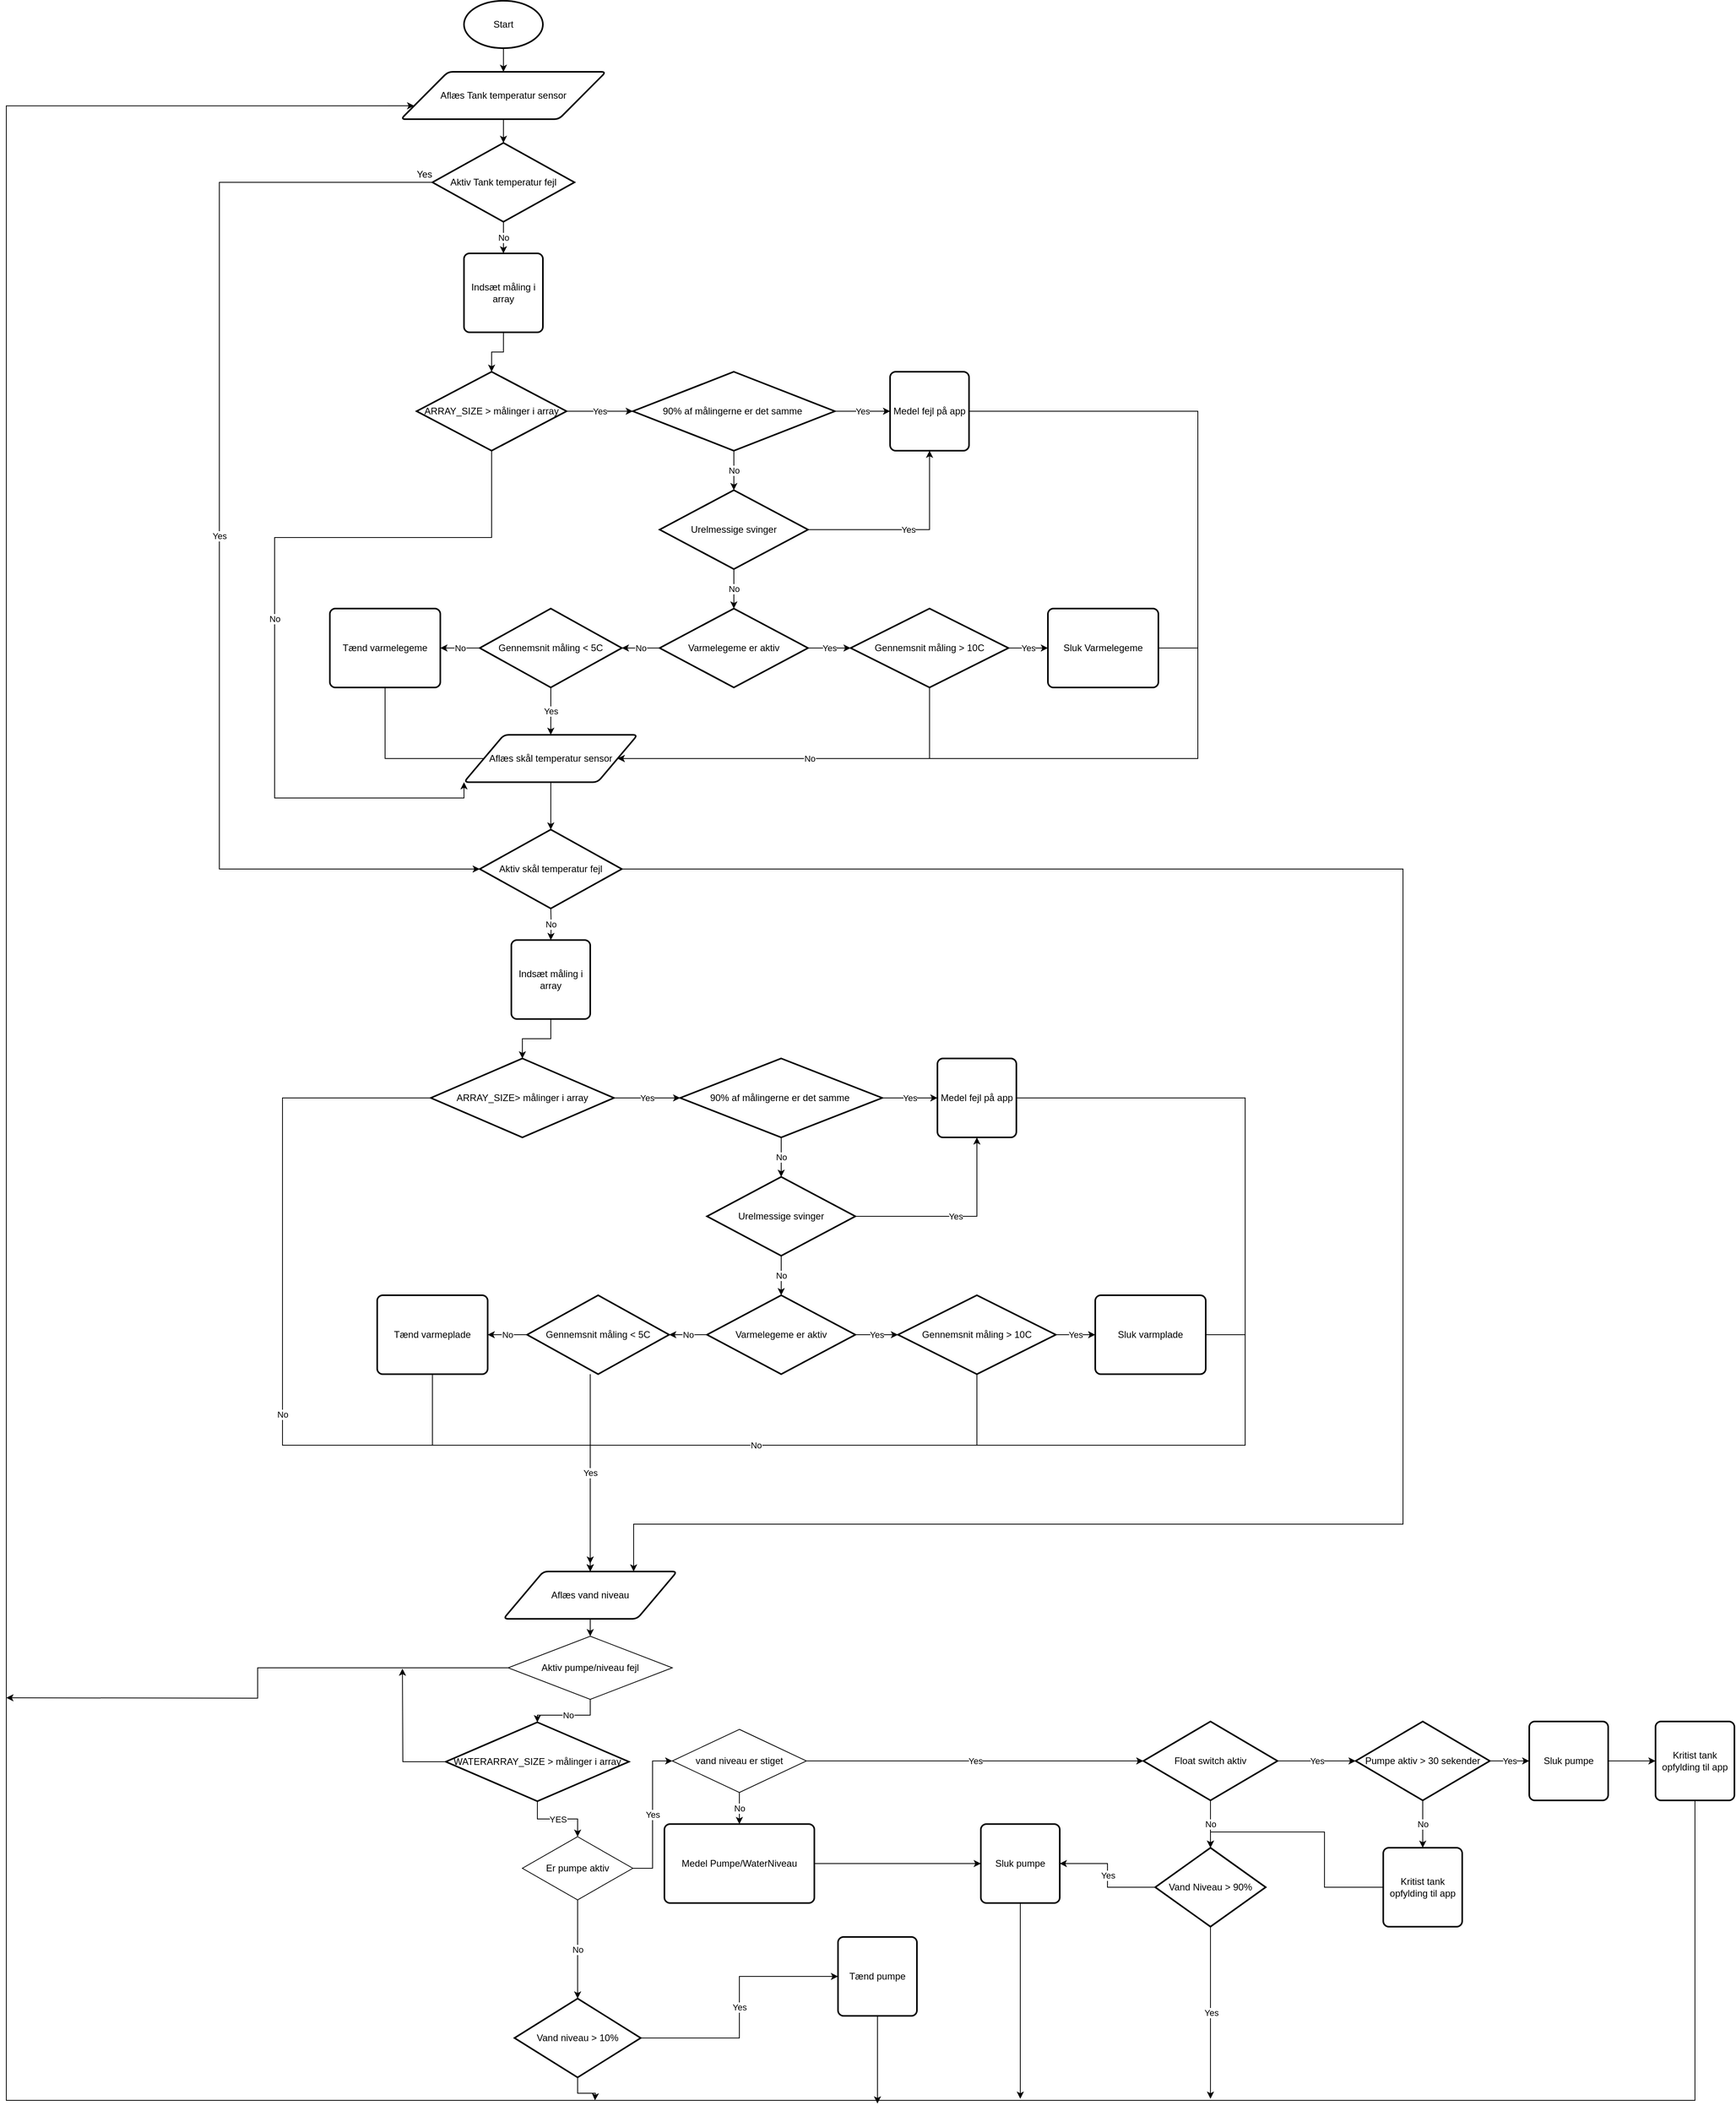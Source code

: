 <mxfile version="14.6.13" type="device"><diagram id="C5RBs43oDa-KdzZeNtuy" name="Page-1"><mxGraphModel dx="860" dy="805" grid="0" gridSize="10" guides="0" tooltips="1" connect="1" arrows="1" fold="1" page="0" pageScale="1" pageWidth="827" pageHeight="1169" math="0" shadow="0"><root><mxCell id="WIyWlLk6GJQsqaUBKTNV-0"/><mxCell id="WIyWlLk6GJQsqaUBKTNV-1" parent="WIyWlLk6GJQsqaUBKTNV-0"/><mxCell id="MesOfrP5KmJvYTCBlp2O-10" style="edgeStyle=orthogonalEdgeStyle;rounded=0;orthogonalLoop=1;jettySize=auto;html=1;entryX=0.5;entryY=0;entryDx=0;entryDy=0;" parent="WIyWlLk6GJQsqaUBKTNV-1" source="7V2QRdLQ-lq2spI-1FMZ-0" target="7V2QRdLQ-lq2spI-1FMZ-1" edge="1"><mxGeometry relative="1" as="geometry"/></mxCell><mxCell id="7V2QRdLQ-lq2spI-1FMZ-0" value="Start" style="strokeWidth=2;html=1;shape=mxgraph.flowchart.start_1;whiteSpace=wrap;" parent="WIyWlLk6GJQsqaUBKTNV-1" vertex="1"><mxGeometry x="200" y="100" width="100" height="60" as="geometry"/></mxCell><mxCell id="MesOfrP5KmJvYTCBlp2O-11" style="edgeStyle=orthogonalEdgeStyle;rounded=0;orthogonalLoop=1;jettySize=auto;html=1;entryX=0.5;entryY=0;entryDx=0;entryDy=0;entryPerimeter=0;" parent="WIyWlLk6GJQsqaUBKTNV-1" source="7V2QRdLQ-lq2spI-1FMZ-1" target="7V2QRdLQ-lq2spI-1FMZ-2" edge="1"><mxGeometry relative="1" as="geometry"/></mxCell><mxCell id="7V2QRdLQ-lq2spI-1FMZ-1" value="Aflæs Tank temperatur sensor" style="shape=parallelogram;html=1;strokeWidth=2;perimeter=parallelogramPerimeter;whiteSpace=wrap;rounded=1;arcSize=12;size=0.23;" parent="WIyWlLk6GJQsqaUBKTNV-1" vertex="1"><mxGeometry x="120" y="190" width="260" height="60" as="geometry"/></mxCell><mxCell id="MesOfrP5KmJvYTCBlp2O-12" value="No" style="edgeStyle=orthogonalEdgeStyle;rounded=0;orthogonalLoop=1;jettySize=auto;html=1;entryX=0.5;entryY=0;entryDx=0;entryDy=0;" parent="WIyWlLk6GJQsqaUBKTNV-1" source="7V2QRdLQ-lq2spI-1FMZ-2" target="7V2QRdLQ-lq2spI-1FMZ-3" edge="1"><mxGeometry relative="1" as="geometry"/></mxCell><mxCell id="MesOfrP5KmJvYTCBlp2O-28" value="Yes" style="edgeStyle=orthogonalEdgeStyle;rounded=0;orthogonalLoop=1;jettySize=auto;html=1;entryX=0;entryY=0.5;entryDx=0;entryDy=0;endArrow=classic;endFill=1;entryPerimeter=0;exitX=0.117;exitY=0.62;exitDx=0;exitDy=0;exitPerimeter=0;" parent="WIyWlLk6GJQsqaUBKTNV-1" source="7V2QRdLQ-lq2spI-1FMZ-2" target="MesOfrP5KmJvYTCBlp2O-9" edge="1"><mxGeometry relative="1" as="geometry"><mxPoint x="120" y="340" as="sourcePoint"/><Array as="points"><mxPoint x="181" y="330"/><mxPoint x="-110" y="330"/><mxPoint x="-110" y="1200"/></Array></mxGeometry></mxCell><mxCell id="7V2QRdLQ-lq2spI-1FMZ-2" value="Aktiv Tank temperatur fejl" style="strokeWidth=2;html=1;shape=mxgraph.flowchart.decision;whiteSpace=wrap;" parent="WIyWlLk6GJQsqaUBKTNV-1" vertex="1"><mxGeometry x="160" y="280" width="180" height="100" as="geometry"/></mxCell><mxCell id="MesOfrP5KmJvYTCBlp2O-13" style="edgeStyle=orthogonalEdgeStyle;rounded=0;orthogonalLoop=1;jettySize=auto;html=1;entryX=0.5;entryY=0;entryDx=0;entryDy=0;entryPerimeter=0;" parent="WIyWlLk6GJQsqaUBKTNV-1" source="7V2QRdLQ-lq2spI-1FMZ-3" target="7V2QRdLQ-lq2spI-1FMZ-4" edge="1"><mxGeometry relative="1" as="geometry"/></mxCell><mxCell id="7V2QRdLQ-lq2spI-1FMZ-3" value="Indsæt måling i array" style="rounded=1;whiteSpace=wrap;html=1;absoluteArcSize=1;arcSize=14;strokeWidth=2;" parent="WIyWlLk6GJQsqaUBKTNV-1" vertex="1"><mxGeometry x="200" y="420" width="100" height="100" as="geometry"/></mxCell><mxCell id="MesOfrP5KmJvYTCBlp2O-14" value="Yes" style="edgeStyle=orthogonalEdgeStyle;rounded=0;orthogonalLoop=1;jettySize=auto;html=1;entryX=0;entryY=0.5;entryDx=0;entryDy=0;entryPerimeter=0;" parent="WIyWlLk6GJQsqaUBKTNV-1" source="7V2QRdLQ-lq2spI-1FMZ-4" target="7V2QRdLQ-lq2spI-1FMZ-5" edge="1"><mxGeometry relative="1" as="geometry"/></mxCell><mxCell id="MesOfrP5KmJvYTCBlp2O-102" value="No" style="edgeStyle=orthogonalEdgeStyle;rounded=0;orthogonalLoop=1;jettySize=auto;html=1;entryX=0;entryY=1;entryDx=0;entryDy=0;endArrow=classic;endFill=1;exitX=0.5;exitY=1;exitDx=0;exitDy=0;exitPerimeter=0;" parent="WIyWlLk6GJQsqaUBKTNV-1" source="7V2QRdLQ-lq2spI-1FMZ-4" target="MesOfrP5KmJvYTCBlp2O-8" edge="1"><mxGeometry relative="1" as="geometry"><Array as="points"><mxPoint x="235" y="780"/><mxPoint x="-40" y="780"/><mxPoint x="-40" y="1110"/><mxPoint x="200" y="1110"/></Array></mxGeometry></mxCell><mxCell id="7V2QRdLQ-lq2spI-1FMZ-4" value="ARRAY_SIZE &amp;gt; målinger i array" style="strokeWidth=2;html=1;shape=mxgraph.flowchart.decision;whiteSpace=wrap;" parent="WIyWlLk6GJQsqaUBKTNV-1" vertex="1"><mxGeometry x="140" y="570" width="190" height="100" as="geometry"/></mxCell><mxCell id="MesOfrP5KmJvYTCBlp2O-15" value="Yes" style="edgeStyle=orthogonalEdgeStyle;rounded=0;orthogonalLoop=1;jettySize=auto;html=1;entryX=0;entryY=0.5;entryDx=0;entryDy=0;" parent="WIyWlLk6GJQsqaUBKTNV-1" source="7V2QRdLQ-lq2spI-1FMZ-5" target="MesOfrP5KmJvYTCBlp2O-0" edge="1"><mxGeometry relative="1" as="geometry"/></mxCell><mxCell id="MesOfrP5KmJvYTCBlp2O-16" value="No" style="edgeStyle=orthogonalEdgeStyle;rounded=0;orthogonalLoop=1;jettySize=auto;html=1;entryX=0.5;entryY=0;entryDx=0;entryDy=0;entryPerimeter=0;" parent="WIyWlLk6GJQsqaUBKTNV-1" source="7V2QRdLQ-lq2spI-1FMZ-5" target="MesOfrP5KmJvYTCBlp2O-1" edge="1"><mxGeometry relative="1" as="geometry"/></mxCell><mxCell id="7V2QRdLQ-lq2spI-1FMZ-5" value="90% af målingerne er det samme&amp;nbsp;" style="strokeWidth=2;html=1;shape=mxgraph.flowchart.decision;whiteSpace=wrap;" parent="WIyWlLk6GJQsqaUBKTNV-1" vertex="1"><mxGeometry x="414" y="570" width="256" height="100" as="geometry"/></mxCell><mxCell id="MesOfrP5KmJvYTCBlp2O-25" style="edgeStyle=orthogonalEdgeStyle;rounded=0;orthogonalLoop=1;jettySize=auto;html=1;entryX=1;entryY=0.5;entryDx=0;entryDy=0;" parent="WIyWlLk6GJQsqaUBKTNV-1" source="MesOfrP5KmJvYTCBlp2O-0" target="MesOfrP5KmJvYTCBlp2O-8" edge="1"><mxGeometry relative="1" as="geometry"><Array as="points"><mxPoint x="1130" y="620"/><mxPoint x="1130" y="1060"/></Array></mxGeometry></mxCell><mxCell id="MesOfrP5KmJvYTCBlp2O-0" value="Medel fejl på app" style="rounded=1;whiteSpace=wrap;html=1;absoluteArcSize=1;arcSize=14;strokeWidth=2;" parent="WIyWlLk6GJQsqaUBKTNV-1" vertex="1"><mxGeometry x="740" y="570" width="100" height="100" as="geometry"/></mxCell><mxCell id="MesOfrP5KmJvYTCBlp2O-17" value="Yes" style="edgeStyle=orthogonalEdgeStyle;rounded=0;orthogonalLoop=1;jettySize=auto;html=1;entryX=0.5;entryY=1;entryDx=0;entryDy=0;" parent="WIyWlLk6GJQsqaUBKTNV-1" source="MesOfrP5KmJvYTCBlp2O-1" target="MesOfrP5KmJvYTCBlp2O-0" edge="1"><mxGeometry relative="1" as="geometry"/></mxCell><mxCell id="MesOfrP5KmJvYTCBlp2O-18" value="No" style="edgeStyle=orthogonalEdgeStyle;rounded=0;orthogonalLoop=1;jettySize=auto;html=1;entryX=0.5;entryY=0;entryDx=0;entryDy=0;entryPerimeter=0;" parent="WIyWlLk6GJQsqaUBKTNV-1" source="MesOfrP5KmJvYTCBlp2O-1" target="MesOfrP5KmJvYTCBlp2O-2" edge="1"><mxGeometry relative="1" as="geometry"/></mxCell><mxCell id="MesOfrP5KmJvYTCBlp2O-1" value="Urelmessige svinger" style="strokeWidth=2;html=1;shape=mxgraph.flowchart.decision;whiteSpace=wrap;" parent="WIyWlLk6GJQsqaUBKTNV-1" vertex="1"><mxGeometry x="448" y="720" width="188" height="100" as="geometry"/></mxCell><mxCell id="MesOfrP5KmJvYTCBlp2O-19" value="No" style="edgeStyle=orthogonalEdgeStyle;rounded=0;orthogonalLoop=1;jettySize=auto;html=1;entryX=1;entryY=0.5;entryDx=0;entryDy=0;entryPerimeter=0;" parent="WIyWlLk6GJQsqaUBKTNV-1" source="MesOfrP5KmJvYTCBlp2O-2" target="MesOfrP5KmJvYTCBlp2O-5" edge="1"><mxGeometry relative="1" as="geometry"/></mxCell><mxCell id="MesOfrP5KmJvYTCBlp2O-22" value="Yes" style="edgeStyle=orthogonalEdgeStyle;rounded=0;orthogonalLoop=1;jettySize=auto;html=1;entryX=0;entryY=0.5;entryDx=0;entryDy=0;entryPerimeter=0;" parent="WIyWlLk6GJQsqaUBKTNV-1" source="MesOfrP5KmJvYTCBlp2O-2" target="MesOfrP5KmJvYTCBlp2O-3" edge="1"><mxGeometry relative="1" as="geometry"/></mxCell><mxCell id="MesOfrP5KmJvYTCBlp2O-2" value="Varmelegeme er aktiv" style="strokeWidth=2;html=1;shape=mxgraph.flowchart.decision;whiteSpace=wrap;" parent="WIyWlLk6GJQsqaUBKTNV-1" vertex="1"><mxGeometry x="448" y="870" width="188" height="100" as="geometry"/></mxCell><mxCell id="MesOfrP5KmJvYTCBlp2O-23" value="Yes" style="edgeStyle=orthogonalEdgeStyle;rounded=0;orthogonalLoop=1;jettySize=auto;html=1;entryX=0;entryY=0.5;entryDx=0;entryDy=0;" parent="WIyWlLk6GJQsqaUBKTNV-1" source="MesOfrP5KmJvYTCBlp2O-3" target="MesOfrP5KmJvYTCBlp2O-4" edge="1"><mxGeometry relative="1" as="geometry"/></mxCell><mxCell id="MesOfrP5KmJvYTCBlp2O-24" value="No" style="edgeStyle=orthogonalEdgeStyle;rounded=0;orthogonalLoop=1;jettySize=auto;html=1;entryX=1;entryY=0.5;entryDx=0;entryDy=0;" parent="WIyWlLk6GJQsqaUBKTNV-1" source="MesOfrP5KmJvYTCBlp2O-3" target="MesOfrP5KmJvYTCBlp2O-8" edge="1"><mxGeometry relative="1" as="geometry"><Array as="points"><mxPoint x="790" y="1060"/></Array></mxGeometry></mxCell><mxCell id="MesOfrP5KmJvYTCBlp2O-3" value="Gennemsnit måling &amp;gt; 10C" style="strokeWidth=2;html=1;shape=mxgraph.flowchart.decision;whiteSpace=wrap;" parent="WIyWlLk6GJQsqaUBKTNV-1" vertex="1"><mxGeometry x="690" y="870" width="200" height="100" as="geometry"/></mxCell><mxCell id="MesOfrP5KmJvYTCBlp2O-26" style="edgeStyle=orthogonalEdgeStyle;rounded=0;orthogonalLoop=1;jettySize=auto;html=1;endArrow=none;endFill=0;" parent="WIyWlLk6GJQsqaUBKTNV-1" source="MesOfrP5KmJvYTCBlp2O-4" edge="1"><mxGeometry relative="1" as="geometry"><mxPoint x="1130" y="920" as="targetPoint"/></mxGeometry></mxCell><mxCell id="MesOfrP5KmJvYTCBlp2O-4" value="Sluk Varmelegeme" style="rounded=1;whiteSpace=wrap;html=1;absoluteArcSize=1;arcSize=14;strokeWidth=2;" parent="WIyWlLk6GJQsqaUBKTNV-1" vertex="1"><mxGeometry x="940" y="870" width="140" height="100" as="geometry"/></mxCell><mxCell id="MesOfrP5KmJvYTCBlp2O-20" value="No" style="edgeStyle=orthogonalEdgeStyle;rounded=0;orthogonalLoop=1;jettySize=auto;html=1;" parent="WIyWlLk6GJQsqaUBKTNV-1" source="MesOfrP5KmJvYTCBlp2O-5" target="MesOfrP5KmJvYTCBlp2O-6" edge="1"><mxGeometry relative="1" as="geometry"/></mxCell><mxCell id="MesOfrP5KmJvYTCBlp2O-21" value="Yes" style="edgeStyle=orthogonalEdgeStyle;rounded=0;orthogonalLoop=1;jettySize=auto;html=1;entryX=0.5;entryY=0;entryDx=0;entryDy=0;" parent="WIyWlLk6GJQsqaUBKTNV-1" source="MesOfrP5KmJvYTCBlp2O-5" target="MesOfrP5KmJvYTCBlp2O-8" edge="1"><mxGeometry relative="1" as="geometry"/></mxCell><mxCell id="MesOfrP5KmJvYTCBlp2O-5" value="Gennemsnit måling &amp;lt; 5C" style="strokeWidth=2;html=1;shape=mxgraph.flowchart.decision;whiteSpace=wrap;" parent="WIyWlLk6GJQsqaUBKTNV-1" vertex="1"><mxGeometry x="220" y="870" width="180" height="100" as="geometry"/></mxCell><mxCell id="MesOfrP5KmJvYTCBlp2O-27" style="edgeStyle=orthogonalEdgeStyle;rounded=0;orthogonalLoop=1;jettySize=auto;html=1;entryX=0;entryY=0.5;entryDx=0;entryDy=0;endArrow=none;endFill=0;" parent="WIyWlLk6GJQsqaUBKTNV-1" source="MesOfrP5KmJvYTCBlp2O-6" target="MesOfrP5KmJvYTCBlp2O-8" edge="1"><mxGeometry relative="1" as="geometry"><Array as="points"><mxPoint x="100" y="1060"/></Array></mxGeometry></mxCell><mxCell id="MesOfrP5KmJvYTCBlp2O-6" value="Tænd varmelegeme" style="rounded=1;whiteSpace=wrap;html=1;absoluteArcSize=1;arcSize=14;strokeWidth=2;" parent="WIyWlLk6GJQsqaUBKTNV-1" vertex="1"><mxGeometry x="30" y="870" width="140" height="100" as="geometry"/></mxCell><mxCell id="MesOfrP5KmJvYTCBlp2O-30" style="edgeStyle=orthogonalEdgeStyle;rounded=0;orthogonalLoop=1;jettySize=auto;html=1;entryX=0.5;entryY=0;entryDx=0;entryDy=0;entryPerimeter=0;endArrow=classic;endFill=1;" parent="WIyWlLk6GJQsqaUBKTNV-1" source="MesOfrP5KmJvYTCBlp2O-8" target="MesOfrP5KmJvYTCBlp2O-9" edge="1"><mxGeometry relative="1" as="geometry"/></mxCell><mxCell id="MesOfrP5KmJvYTCBlp2O-8" value="Aflæs skål temperatur sensor" style="shape=parallelogram;html=1;strokeWidth=2;perimeter=parallelogramPerimeter;whiteSpace=wrap;rounded=1;arcSize=12;size=0.23;" parent="WIyWlLk6GJQsqaUBKTNV-1" vertex="1"><mxGeometry x="200" y="1030" width="220" height="60" as="geometry"/></mxCell><mxCell id="MesOfrP5KmJvYTCBlp2O-101" style="edgeStyle=orthogonalEdgeStyle;rounded=0;orthogonalLoop=1;jettySize=auto;html=1;entryX=0.75;entryY=0;entryDx=0;entryDy=0;endArrow=classic;endFill=1;" parent="WIyWlLk6GJQsqaUBKTNV-1" source="MesOfrP5KmJvYTCBlp2O-9" target="MesOfrP5KmJvYTCBlp2O-59" edge="1"><mxGeometry relative="1" as="geometry"><Array as="points"><mxPoint x="1390" y="1200"/><mxPoint x="1390" y="2030"/><mxPoint x="415" y="2030"/></Array></mxGeometry></mxCell><mxCell id="MesOfrP5KmJvYTCBlp2O-9" value="Aktiv skål temperatur fejl" style="strokeWidth=2;html=1;shape=mxgraph.flowchart.decision;whiteSpace=wrap;" parent="WIyWlLk6GJQsqaUBKTNV-1" vertex="1"><mxGeometry x="220" y="1150" width="180" height="100" as="geometry"/></mxCell><mxCell id="MesOfrP5KmJvYTCBlp2O-29" value="Yes" style="text;html=1;strokeColor=none;fillColor=none;align=center;verticalAlign=middle;whiteSpace=wrap;rounded=0;" parent="WIyWlLk6GJQsqaUBKTNV-1" vertex="1"><mxGeometry x="130" y="310" width="40" height="20" as="geometry"/></mxCell><mxCell id="MesOfrP5KmJvYTCBlp2O-31" value="No" style="edgeStyle=orthogonalEdgeStyle;rounded=0;orthogonalLoop=1;jettySize=auto;html=1;entryX=0.5;entryY=0;entryDx=0;entryDy=0;" parent="WIyWlLk6GJQsqaUBKTNV-1" target="MesOfrP5KmJvYTCBlp2O-34" edge="1"><mxGeometry relative="1" as="geometry"><mxPoint x="310" y="1250" as="sourcePoint"/></mxGeometry></mxCell><mxCell id="MesOfrP5KmJvYTCBlp2O-33" style="edgeStyle=orthogonalEdgeStyle;rounded=0;orthogonalLoop=1;jettySize=auto;html=1;entryX=0.5;entryY=0;entryDx=0;entryDy=0;entryPerimeter=0;" parent="WIyWlLk6GJQsqaUBKTNV-1" source="MesOfrP5KmJvYTCBlp2O-34" target="MesOfrP5KmJvYTCBlp2O-36" edge="1"><mxGeometry relative="1" as="geometry"/></mxCell><mxCell id="MesOfrP5KmJvYTCBlp2O-34" value="Indsæt måling i array" style="rounded=1;whiteSpace=wrap;html=1;absoluteArcSize=1;arcSize=14;strokeWidth=2;" parent="WIyWlLk6GJQsqaUBKTNV-1" vertex="1"><mxGeometry x="260" y="1290" width="100" height="100" as="geometry"/></mxCell><mxCell id="MesOfrP5KmJvYTCBlp2O-35" value="Yes" style="edgeStyle=orthogonalEdgeStyle;rounded=0;orthogonalLoop=1;jettySize=auto;html=1;entryX=0;entryY=0.5;entryDx=0;entryDy=0;entryPerimeter=0;" parent="WIyWlLk6GJQsqaUBKTNV-1" source="MesOfrP5KmJvYTCBlp2O-36" target="MesOfrP5KmJvYTCBlp2O-39" edge="1"><mxGeometry relative="1" as="geometry"/></mxCell><mxCell id="MesOfrP5KmJvYTCBlp2O-62" value="No" style="edgeStyle=orthogonalEdgeStyle;rounded=0;orthogonalLoop=1;jettySize=auto;html=1;entryX=0.5;entryY=0;entryDx=0;entryDy=0;endArrow=classic;endFill=1;" parent="WIyWlLk6GJQsqaUBKTNV-1" source="MesOfrP5KmJvYTCBlp2O-36" target="MesOfrP5KmJvYTCBlp2O-59" edge="1"><mxGeometry relative="1" as="geometry"><Array as="points"><mxPoint x="-30" y="1490"/><mxPoint x="-30" y="1930"/><mxPoint x="360" y="1930"/></Array></mxGeometry></mxCell><mxCell id="MesOfrP5KmJvYTCBlp2O-36" value="ARRAY_SIZE&amp;gt; målinger i array" style="strokeWidth=2;html=1;shape=mxgraph.flowchart.decision;whiteSpace=wrap;" parent="WIyWlLk6GJQsqaUBKTNV-1" vertex="1"><mxGeometry x="158" y="1440" width="232" height="100" as="geometry"/></mxCell><mxCell id="MesOfrP5KmJvYTCBlp2O-37" value="Yes" style="edgeStyle=orthogonalEdgeStyle;rounded=0;orthogonalLoop=1;jettySize=auto;html=1;entryX=0;entryY=0.5;entryDx=0;entryDy=0;" parent="WIyWlLk6GJQsqaUBKTNV-1" source="MesOfrP5KmJvYTCBlp2O-39" target="MesOfrP5KmJvYTCBlp2O-41" edge="1"><mxGeometry relative="1" as="geometry"/></mxCell><mxCell id="MesOfrP5KmJvYTCBlp2O-38" value="No" style="edgeStyle=orthogonalEdgeStyle;rounded=0;orthogonalLoop=1;jettySize=auto;html=1;entryX=0.5;entryY=0;entryDx=0;entryDy=0;entryPerimeter=0;" parent="WIyWlLk6GJQsqaUBKTNV-1" source="MesOfrP5KmJvYTCBlp2O-39" target="MesOfrP5KmJvYTCBlp2O-44" edge="1"><mxGeometry relative="1" as="geometry"/></mxCell><mxCell id="MesOfrP5KmJvYTCBlp2O-39" value="90% af målingerne er det samme&amp;nbsp;" style="strokeWidth=2;html=1;shape=mxgraph.flowchart.decision;whiteSpace=wrap;" parent="WIyWlLk6GJQsqaUBKTNV-1" vertex="1"><mxGeometry x="474" y="1440" width="256" height="100" as="geometry"/></mxCell><mxCell id="MesOfrP5KmJvYTCBlp2O-40" style="edgeStyle=orthogonalEdgeStyle;rounded=0;orthogonalLoop=1;jettySize=auto;html=1;" parent="WIyWlLk6GJQsqaUBKTNV-1" source="MesOfrP5KmJvYTCBlp2O-41" edge="1"><mxGeometry relative="1" as="geometry"><Array as="points"><mxPoint x="1190" y="1490"/><mxPoint x="1190" y="1930"/></Array><mxPoint x="360" y="2080" as="targetPoint"/></mxGeometry></mxCell><mxCell id="MesOfrP5KmJvYTCBlp2O-41" value="Medel fejl på app" style="rounded=1;whiteSpace=wrap;html=1;absoluteArcSize=1;arcSize=14;strokeWidth=2;" parent="WIyWlLk6GJQsqaUBKTNV-1" vertex="1"><mxGeometry x="800" y="1440" width="100" height="100" as="geometry"/></mxCell><mxCell id="MesOfrP5KmJvYTCBlp2O-42" value="Yes" style="edgeStyle=orthogonalEdgeStyle;rounded=0;orthogonalLoop=1;jettySize=auto;html=1;entryX=0.5;entryY=1;entryDx=0;entryDy=0;" parent="WIyWlLk6GJQsqaUBKTNV-1" source="MesOfrP5KmJvYTCBlp2O-44" target="MesOfrP5KmJvYTCBlp2O-41" edge="1"><mxGeometry relative="1" as="geometry"/></mxCell><mxCell id="MesOfrP5KmJvYTCBlp2O-43" value="No" style="edgeStyle=orthogonalEdgeStyle;rounded=0;orthogonalLoop=1;jettySize=auto;html=1;entryX=0.5;entryY=0;entryDx=0;entryDy=0;entryPerimeter=0;" parent="WIyWlLk6GJQsqaUBKTNV-1" source="MesOfrP5KmJvYTCBlp2O-44" target="MesOfrP5KmJvYTCBlp2O-47" edge="1"><mxGeometry relative="1" as="geometry"/></mxCell><mxCell id="MesOfrP5KmJvYTCBlp2O-44" value="Urelmessige svinger" style="strokeWidth=2;html=1;shape=mxgraph.flowchart.decision;whiteSpace=wrap;" parent="WIyWlLk6GJQsqaUBKTNV-1" vertex="1"><mxGeometry x="508" y="1590" width="188" height="100" as="geometry"/></mxCell><mxCell id="MesOfrP5KmJvYTCBlp2O-45" value="No" style="edgeStyle=orthogonalEdgeStyle;rounded=0;orthogonalLoop=1;jettySize=auto;html=1;entryX=1;entryY=0.5;entryDx=0;entryDy=0;entryPerimeter=0;" parent="WIyWlLk6GJQsqaUBKTNV-1" source="MesOfrP5KmJvYTCBlp2O-47" target="MesOfrP5KmJvYTCBlp2O-55" edge="1"><mxGeometry relative="1" as="geometry"/></mxCell><mxCell id="MesOfrP5KmJvYTCBlp2O-46" value="Yes" style="edgeStyle=orthogonalEdgeStyle;rounded=0;orthogonalLoop=1;jettySize=auto;html=1;entryX=0;entryY=0.5;entryDx=0;entryDy=0;entryPerimeter=0;" parent="WIyWlLk6GJQsqaUBKTNV-1" source="MesOfrP5KmJvYTCBlp2O-47" target="MesOfrP5KmJvYTCBlp2O-50" edge="1"><mxGeometry relative="1" as="geometry"/></mxCell><mxCell id="MesOfrP5KmJvYTCBlp2O-47" value="Varmelegeme er aktiv" style="strokeWidth=2;html=1;shape=mxgraph.flowchart.decision;whiteSpace=wrap;" parent="WIyWlLk6GJQsqaUBKTNV-1" vertex="1"><mxGeometry x="508" y="1740" width="188" height="100" as="geometry"/></mxCell><mxCell id="MesOfrP5KmJvYTCBlp2O-48" value="Yes" style="edgeStyle=orthogonalEdgeStyle;rounded=0;orthogonalLoop=1;jettySize=auto;html=1;entryX=0;entryY=0.5;entryDx=0;entryDy=0;" parent="WIyWlLk6GJQsqaUBKTNV-1" source="MesOfrP5KmJvYTCBlp2O-50" target="MesOfrP5KmJvYTCBlp2O-52" edge="1"><mxGeometry relative="1" as="geometry"/></mxCell><mxCell id="MesOfrP5KmJvYTCBlp2O-49" value="No" style="edgeStyle=orthogonalEdgeStyle;rounded=0;orthogonalLoop=1;jettySize=auto;html=1;entryX=0.5;entryY=0;entryDx=0;entryDy=0;" parent="WIyWlLk6GJQsqaUBKTNV-1" source="MesOfrP5KmJvYTCBlp2O-50" target="MesOfrP5KmJvYTCBlp2O-59" edge="1"><mxGeometry relative="1" as="geometry"><Array as="points"><mxPoint x="850" y="1930"/><mxPoint x="360" y="1930"/></Array></mxGeometry></mxCell><mxCell id="MesOfrP5KmJvYTCBlp2O-50" value="Gennemsnit måling &amp;gt; 10C" style="strokeWidth=2;html=1;shape=mxgraph.flowchart.decision;whiteSpace=wrap;" parent="WIyWlLk6GJQsqaUBKTNV-1" vertex="1"><mxGeometry x="750" y="1740" width="200" height="100" as="geometry"/></mxCell><mxCell id="MesOfrP5KmJvYTCBlp2O-51" style="edgeStyle=orthogonalEdgeStyle;rounded=0;orthogonalLoop=1;jettySize=auto;html=1;endArrow=none;endFill=0;" parent="WIyWlLk6GJQsqaUBKTNV-1" source="MesOfrP5KmJvYTCBlp2O-52" edge="1"><mxGeometry relative="1" as="geometry"><mxPoint x="1190" y="1790" as="targetPoint"/></mxGeometry></mxCell><mxCell id="MesOfrP5KmJvYTCBlp2O-52" value="Sluk varmplade" style="rounded=1;whiteSpace=wrap;html=1;absoluteArcSize=1;arcSize=14;strokeWidth=2;" parent="WIyWlLk6GJQsqaUBKTNV-1" vertex="1"><mxGeometry x="1000" y="1740" width="140" height="100" as="geometry"/></mxCell><mxCell id="MesOfrP5KmJvYTCBlp2O-53" value="No" style="edgeStyle=orthogonalEdgeStyle;rounded=0;orthogonalLoop=1;jettySize=auto;html=1;" parent="WIyWlLk6GJQsqaUBKTNV-1" source="MesOfrP5KmJvYTCBlp2O-55" target="MesOfrP5KmJvYTCBlp2O-57" edge="1"><mxGeometry relative="1" as="geometry"/></mxCell><mxCell id="MesOfrP5KmJvYTCBlp2O-55" value="Gennemsnit måling &amp;lt; 5C" style="strokeWidth=2;html=1;shape=mxgraph.flowchart.decision;whiteSpace=wrap;" parent="WIyWlLk6GJQsqaUBKTNV-1" vertex="1"><mxGeometry x="280" y="1740" width="180" height="100" as="geometry"/></mxCell><mxCell id="MesOfrP5KmJvYTCBlp2O-56" style="edgeStyle=orthogonalEdgeStyle;rounded=0;orthogonalLoop=1;jettySize=auto;html=1;entryX=0.5;entryY=0;entryDx=0;entryDy=0;endArrow=none;endFill=0;" parent="WIyWlLk6GJQsqaUBKTNV-1" source="MesOfrP5KmJvYTCBlp2O-57" target="MesOfrP5KmJvYTCBlp2O-59" edge="1"><mxGeometry relative="1" as="geometry"><Array as="points"><mxPoint x="160" y="1930"/><mxPoint x="360" y="1930"/></Array></mxGeometry></mxCell><mxCell id="MesOfrP5KmJvYTCBlp2O-57" value="Tænd varmeplade" style="rounded=1;whiteSpace=wrap;html=1;absoluteArcSize=1;arcSize=14;strokeWidth=2;" parent="WIyWlLk6GJQsqaUBKTNV-1" vertex="1"><mxGeometry x="90" y="1740" width="140" height="100" as="geometry"/></mxCell><mxCell id="MesOfrP5KmJvYTCBlp2O-84" style="edgeStyle=orthogonalEdgeStyle;rounded=0;orthogonalLoop=1;jettySize=auto;html=1;endArrow=classic;endFill=1;" parent="WIyWlLk6GJQsqaUBKTNV-1" source="MesOfrP5KmJvYTCBlp2O-59" target="MesOfrP5KmJvYTCBlp2O-63" edge="1"><mxGeometry relative="1" as="geometry"/></mxCell><mxCell id="MesOfrP5KmJvYTCBlp2O-59" value="Aflæs vand niveau" style="shape=parallelogram;html=1;strokeWidth=2;perimeter=parallelogramPerimeter;whiteSpace=wrap;rounded=1;arcSize=12;size=0.23;" parent="WIyWlLk6GJQsqaUBKTNV-1" vertex="1"><mxGeometry x="250" y="2090" width="220" height="60" as="geometry"/></mxCell><mxCell id="MesOfrP5KmJvYTCBlp2O-85" value="No" style="edgeStyle=orthogonalEdgeStyle;rounded=0;orthogonalLoop=1;jettySize=auto;html=1;endArrow=classic;endFill=1;entryX=0.5;entryY=0;entryDx=0;entryDy=0;entryPerimeter=0;" parent="WIyWlLk6GJQsqaUBKTNV-1" source="MesOfrP5KmJvYTCBlp2O-63" target="3B18jM2qH5p1ORV3uabj-0" edge="1"><mxGeometry relative="1" as="geometry"><mxPoint x="183" y="2303" as="targetPoint"/></mxGeometry></mxCell><mxCell id="MesOfrP5KmJvYTCBlp2O-100" style="edgeStyle=orthogonalEdgeStyle;rounded=0;orthogonalLoop=1;jettySize=auto;html=1;endArrow=classic;endFill=1;" parent="WIyWlLk6GJQsqaUBKTNV-1" source="MesOfrP5KmJvYTCBlp2O-63" edge="1"><mxGeometry relative="1" as="geometry"><mxPoint x="-380" y="2250" as="targetPoint"/></mxGeometry></mxCell><mxCell id="MesOfrP5KmJvYTCBlp2O-63" value="Aktiv pumpe/niveau fejl" style="rhombus;whiteSpace=wrap;html=1;" parent="WIyWlLk6GJQsqaUBKTNV-1" vertex="1"><mxGeometry x="256" y="2172" width="208" height="80" as="geometry"/></mxCell><mxCell id="MesOfrP5KmJvYTCBlp2O-86" value="No" style="edgeStyle=orthogonalEdgeStyle;rounded=0;orthogonalLoop=1;jettySize=auto;html=1;entryX=0.5;entryY=0;entryDx=0;entryDy=0;entryPerimeter=0;endArrow=classic;endFill=1;" parent="WIyWlLk6GJQsqaUBKTNV-1" source="MesOfrP5KmJvYTCBlp2O-64" target="MesOfrP5KmJvYTCBlp2O-68" edge="1"><mxGeometry relative="1" as="geometry"/></mxCell><mxCell id="MesOfrP5KmJvYTCBlp2O-87" value="Yes" style="edgeStyle=orthogonalEdgeStyle;rounded=0;orthogonalLoop=1;jettySize=auto;html=1;entryX=0;entryY=0.5;entryDx=0;entryDy=0;endArrow=classic;endFill=1;" parent="WIyWlLk6GJQsqaUBKTNV-1" source="MesOfrP5KmJvYTCBlp2O-64" target="MesOfrP5KmJvYTCBlp2O-65" edge="1"><mxGeometry relative="1" as="geometry"/></mxCell><mxCell id="MesOfrP5KmJvYTCBlp2O-64" value="Er pumpe aktiv" style="rhombus;whiteSpace=wrap;html=1;" parent="WIyWlLk6GJQsqaUBKTNV-1" vertex="1"><mxGeometry x="274" y="2426" width="140" height="80" as="geometry"/></mxCell><mxCell id="MesOfrP5KmJvYTCBlp2O-88" value="Yes" style="edgeStyle=orthogonalEdgeStyle;rounded=0;orthogonalLoop=1;jettySize=auto;html=1;entryX=0;entryY=0.5;entryDx=0;entryDy=0;endArrow=classic;endFill=1;entryPerimeter=0;" parent="WIyWlLk6GJQsqaUBKTNV-1" source="MesOfrP5KmJvYTCBlp2O-65" target="MesOfrP5KmJvYTCBlp2O-76" edge="1"><mxGeometry relative="1" as="geometry"><mxPoint x="722.25" y="2320" as="targetPoint"/></mxGeometry></mxCell><mxCell id="MesOfrP5KmJvYTCBlp2O-89" value="No" style="edgeStyle=orthogonalEdgeStyle;rounded=0;orthogonalLoop=1;jettySize=auto;html=1;entryX=0.5;entryY=0;entryDx=0;entryDy=0;endArrow=classic;endFill=1;" parent="WIyWlLk6GJQsqaUBKTNV-1" source="MesOfrP5KmJvYTCBlp2O-65" target="MesOfrP5KmJvYTCBlp2O-66" edge="1"><mxGeometry relative="1" as="geometry"/></mxCell><mxCell id="MesOfrP5KmJvYTCBlp2O-65" value="vand niveau er stiget" style="rhombus;whiteSpace=wrap;html=1;" parent="WIyWlLk6GJQsqaUBKTNV-1" vertex="1"><mxGeometry x="464" y="2290" width="170" height="80" as="geometry"/></mxCell><mxCell id="MesOfrP5KmJvYTCBlp2O-83" style="edgeStyle=orthogonalEdgeStyle;rounded=0;orthogonalLoop=1;jettySize=auto;html=1;entryX=0;entryY=0.5;entryDx=0;entryDy=0;endArrow=classic;endFill=1;" parent="WIyWlLk6GJQsqaUBKTNV-1" source="MesOfrP5KmJvYTCBlp2O-66" target="MesOfrP5KmJvYTCBlp2O-75" edge="1"><mxGeometry relative="1" as="geometry"/></mxCell><mxCell id="MesOfrP5KmJvYTCBlp2O-66" value="Medel Pumpe/WaterNiveau" style="rounded=1;whiteSpace=wrap;html=1;absoluteArcSize=1;arcSize=14;strokeWidth=2;" parent="WIyWlLk6GJQsqaUBKTNV-1" vertex="1"><mxGeometry x="454" y="2410" width="190" height="100" as="geometry"/></mxCell><mxCell id="MesOfrP5KmJvYTCBlp2O-92" value="Yes" style="edgeStyle=orthogonalEdgeStyle;rounded=0;orthogonalLoop=1;jettySize=auto;html=1;entryX=0;entryY=0.5;entryDx=0;entryDy=0;endArrow=classic;endFill=1;" parent="WIyWlLk6GJQsqaUBKTNV-1" source="MesOfrP5KmJvYTCBlp2O-68" target="MesOfrP5KmJvYTCBlp2O-69" edge="1"><mxGeometry relative="1" as="geometry"/></mxCell><mxCell id="MesOfrP5KmJvYTCBlp2O-99" style="edgeStyle=orthogonalEdgeStyle;rounded=0;orthogonalLoop=1;jettySize=auto;html=1;endArrow=classic;endFill=1;" parent="WIyWlLk6GJQsqaUBKTNV-1" source="MesOfrP5KmJvYTCBlp2O-68" edge="1"><mxGeometry relative="1" as="geometry"><mxPoint x="366" y="2760" as="targetPoint"/></mxGeometry></mxCell><mxCell id="MesOfrP5KmJvYTCBlp2O-68" value="Vand niveau &amp;gt; 10%" style="strokeWidth=2;html=1;shape=mxgraph.flowchart.decision;whiteSpace=wrap;" parent="WIyWlLk6GJQsqaUBKTNV-1" vertex="1"><mxGeometry x="264" y="2631" width="160" height="100" as="geometry"/></mxCell><mxCell id="3B18jM2qH5p1ORV3uabj-5" style="edgeStyle=orthogonalEdgeStyle;rounded=0;orthogonalLoop=1;jettySize=auto;html=1;" edge="1" parent="WIyWlLk6GJQsqaUBKTNV-1" source="MesOfrP5KmJvYTCBlp2O-69"><mxGeometry relative="1" as="geometry"><mxPoint x="724" y="2764" as="targetPoint"/></mxGeometry></mxCell><mxCell id="MesOfrP5KmJvYTCBlp2O-69" value="Tænd pumpe" style="rounded=1;whiteSpace=wrap;html=1;absoluteArcSize=1;arcSize=14;strokeWidth=2;" parent="WIyWlLk6GJQsqaUBKTNV-1" vertex="1"><mxGeometry x="674" y="2553" width="100" height="100" as="geometry"/></mxCell><mxCell id="MesOfrP5KmJvYTCBlp2O-97" style="edgeStyle=orthogonalEdgeStyle;rounded=0;orthogonalLoop=1;jettySize=auto;html=1;entryX=0;entryY=0.75;entryDx=0;entryDy=0;endArrow=classic;endFill=1;" parent="WIyWlLk6GJQsqaUBKTNV-1" source="MesOfrP5KmJvYTCBlp2O-70" target="7V2QRdLQ-lq2spI-1FMZ-1" edge="1"><mxGeometry relative="1" as="geometry"><Array as="points"><mxPoint x="1760" y="2760"/><mxPoint x="-380" y="2760"/><mxPoint x="-380" y="233"/></Array></mxGeometry></mxCell><mxCell id="MesOfrP5KmJvYTCBlp2O-70" value="Kritist tank opfylding til app" style="rounded=1;whiteSpace=wrap;html=1;absoluteArcSize=1;arcSize=14;strokeWidth=2;" parent="WIyWlLk6GJQsqaUBKTNV-1" vertex="1"><mxGeometry x="1710" y="2280" width="100" height="100" as="geometry"/></mxCell><mxCell id="MesOfrP5KmJvYTCBlp2O-78" style="edgeStyle=orthogonalEdgeStyle;rounded=0;orthogonalLoop=1;jettySize=auto;html=1;entryX=0;entryY=0.5;entryDx=0;entryDy=0;endArrow=classic;endFill=1;" parent="WIyWlLk6GJQsqaUBKTNV-1" source="MesOfrP5KmJvYTCBlp2O-71" target="MesOfrP5KmJvYTCBlp2O-70" edge="1"><mxGeometry relative="1" as="geometry"/></mxCell><mxCell id="MesOfrP5KmJvYTCBlp2O-71" value="Sluk pumpe" style="rounded=1;whiteSpace=wrap;html=1;absoluteArcSize=1;arcSize=14;strokeWidth=2;" parent="WIyWlLk6GJQsqaUBKTNV-1" vertex="1"><mxGeometry x="1550" y="2280" width="100" height="100" as="geometry"/></mxCell><mxCell id="MesOfrP5KmJvYTCBlp2O-79" value="Yes" style="edgeStyle=orthogonalEdgeStyle;rounded=0;orthogonalLoop=1;jettySize=auto;html=1;endArrow=classic;endFill=1;" parent="WIyWlLk6GJQsqaUBKTNV-1" source="MesOfrP5KmJvYTCBlp2O-72" target="MesOfrP5KmJvYTCBlp2O-71" edge="1"><mxGeometry relative="1" as="geometry"><Array as="points"><mxPoint x="1550" y="2330"/><mxPoint x="1550" y="2330"/></Array></mxGeometry></mxCell><mxCell id="MesOfrP5KmJvYTCBlp2O-81" value="No" style="edgeStyle=orthogonalEdgeStyle;rounded=0;orthogonalLoop=1;jettySize=auto;html=1;entryX=0.5;entryY=0;entryDx=0;entryDy=0;endArrow=classic;endFill=1;" parent="WIyWlLk6GJQsqaUBKTNV-1" source="MesOfrP5KmJvYTCBlp2O-72" target="MesOfrP5KmJvYTCBlp2O-73" edge="1"><mxGeometry relative="1" as="geometry"/></mxCell><mxCell id="MesOfrP5KmJvYTCBlp2O-72" value="Pumpe aktiv &amp;gt; 30 sekender" style="strokeWidth=2;html=1;shape=mxgraph.flowchart.decision;whiteSpace=wrap;" parent="WIyWlLk6GJQsqaUBKTNV-1" vertex="1"><mxGeometry x="1330" y="2280" width="170" height="100" as="geometry"/></mxCell><mxCell id="MesOfrP5KmJvYTCBlp2O-94" style="edgeStyle=orthogonalEdgeStyle;rounded=0;orthogonalLoop=1;jettySize=auto;html=1;entryX=0.5;entryY=0;entryDx=0;entryDy=0;entryPerimeter=0;endArrow=classic;endFill=1;" parent="WIyWlLk6GJQsqaUBKTNV-1" source="MesOfrP5KmJvYTCBlp2O-73" target="MesOfrP5KmJvYTCBlp2O-77" edge="1"><mxGeometry relative="1" as="geometry"/></mxCell><mxCell id="MesOfrP5KmJvYTCBlp2O-73" value="Kritist tank opfylding til app" style="rounded=1;whiteSpace=wrap;html=1;absoluteArcSize=1;arcSize=14;strokeWidth=2;" parent="WIyWlLk6GJQsqaUBKTNV-1" vertex="1"><mxGeometry x="1365" y="2440" width="100" height="100" as="geometry"/></mxCell><mxCell id="3B18jM2qH5p1ORV3uabj-6" style="edgeStyle=orthogonalEdgeStyle;rounded=0;orthogonalLoop=1;jettySize=auto;html=1;" edge="1" parent="WIyWlLk6GJQsqaUBKTNV-1" source="MesOfrP5KmJvYTCBlp2O-75"><mxGeometry relative="1" as="geometry"><mxPoint x="905" y="2758" as="targetPoint"/></mxGeometry></mxCell><mxCell id="MesOfrP5KmJvYTCBlp2O-75" value="Sluk pumpe" style="rounded=1;whiteSpace=wrap;html=1;absoluteArcSize=1;arcSize=14;strokeWidth=2;" parent="WIyWlLk6GJQsqaUBKTNV-1" vertex="1"><mxGeometry x="855" y="2410" width="100" height="100" as="geometry"/></mxCell><mxCell id="MesOfrP5KmJvYTCBlp2O-80" value="Yes" style="edgeStyle=orthogonalEdgeStyle;rounded=0;orthogonalLoop=1;jettySize=auto;html=1;endArrow=classic;endFill=1;" parent="WIyWlLk6GJQsqaUBKTNV-1" source="MesOfrP5KmJvYTCBlp2O-76" target="MesOfrP5KmJvYTCBlp2O-72" edge="1"><mxGeometry relative="1" as="geometry"/></mxCell><mxCell id="MesOfrP5KmJvYTCBlp2O-82" value="No" style="edgeStyle=orthogonalEdgeStyle;rounded=0;orthogonalLoop=1;jettySize=auto;html=1;entryX=0.5;entryY=0;entryDx=0;entryDy=0;entryPerimeter=0;endArrow=classic;endFill=1;" parent="WIyWlLk6GJQsqaUBKTNV-1" source="MesOfrP5KmJvYTCBlp2O-76" target="MesOfrP5KmJvYTCBlp2O-77" edge="1"><mxGeometry relative="1" as="geometry"/></mxCell><mxCell id="MesOfrP5KmJvYTCBlp2O-76" value="Float switch aktiv" style="strokeWidth=2;html=1;shape=mxgraph.flowchart.decision;whiteSpace=wrap;" parent="WIyWlLk6GJQsqaUBKTNV-1" vertex="1"><mxGeometry x="1061" y="2280" width="170" height="100" as="geometry"/></mxCell><mxCell id="MesOfrP5KmJvYTCBlp2O-95" value="Yes" style="edgeStyle=orthogonalEdgeStyle;rounded=0;orthogonalLoop=1;jettySize=auto;html=1;entryX=1;entryY=0.5;entryDx=0;entryDy=0;endArrow=classic;endFill=1;" parent="WIyWlLk6GJQsqaUBKTNV-1" source="MesOfrP5KmJvYTCBlp2O-77" target="MesOfrP5KmJvYTCBlp2O-75" edge="1"><mxGeometry relative="1" as="geometry"/></mxCell><mxCell id="3B18jM2qH5p1ORV3uabj-7" value="Yes" style="edgeStyle=orthogonalEdgeStyle;rounded=0;orthogonalLoop=1;jettySize=auto;html=1;" edge="1" parent="WIyWlLk6GJQsqaUBKTNV-1" source="MesOfrP5KmJvYTCBlp2O-77"><mxGeometry relative="1" as="geometry"><mxPoint x="1146" y="2758" as="targetPoint"/></mxGeometry></mxCell><mxCell id="MesOfrP5KmJvYTCBlp2O-77" value="Vand Niveau &amp;gt; 90%" style="strokeWidth=2;html=1;shape=mxgraph.flowchart.decision;whiteSpace=wrap;" parent="WIyWlLk6GJQsqaUBKTNV-1" vertex="1"><mxGeometry x="1076" y="2440" width="140" height="100" as="geometry"/></mxCell><mxCell id="MesOfrP5KmJvYTCBlp2O-54" value="Yes" style="edgeStyle=orthogonalEdgeStyle;rounded=0;orthogonalLoop=1;jettySize=auto;html=1;entryX=0.5;entryY=0;entryDx=0;entryDy=0;" parent="WIyWlLk6GJQsqaUBKTNV-1" source="MesOfrP5KmJvYTCBlp2O-55" target="MesOfrP5KmJvYTCBlp2O-59" edge="1"><mxGeometry relative="1" as="geometry"><Array as="points"><mxPoint x="360" y="1900"/><mxPoint x="360" y="1900"/></Array></mxGeometry></mxCell><mxCell id="3B18jM2qH5p1ORV3uabj-1" value="YES" style="edgeStyle=orthogonalEdgeStyle;rounded=0;orthogonalLoop=1;jettySize=auto;html=1;entryX=0.5;entryY=0;entryDx=0;entryDy=0;" edge="1" parent="WIyWlLk6GJQsqaUBKTNV-1" source="3B18jM2qH5p1ORV3uabj-0" target="MesOfrP5KmJvYTCBlp2O-64"><mxGeometry relative="1" as="geometry"/></mxCell><mxCell id="3B18jM2qH5p1ORV3uabj-2" style="edgeStyle=orthogonalEdgeStyle;rounded=0;orthogonalLoop=1;jettySize=auto;html=1;" edge="1" parent="WIyWlLk6GJQsqaUBKTNV-1" source="3B18jM2qH5p1ORV3uabj-0"><mxGeometry relative="1" as="geometry"><mxPoint x="122" y="2213" as="targetPoint"/></mxGeometry></mxCell><mxCell id="3B18jM2qH5p1ORV3uabj-0" value="WATERARRAY_SIZE &amp;gt; målinger i array" style="strokeWidth=2;html=1;shape=mxgraph.flowchart.decision;whiteSpace=wrap;" vertex="1" parent="WIyWlLk6GJQsqaUBKTNV-1"><mxGeometry x="177" y="2281" width="232" height="100" as="geometry"/></mxCell></root></mxGraphModel></diagram></mxfile>